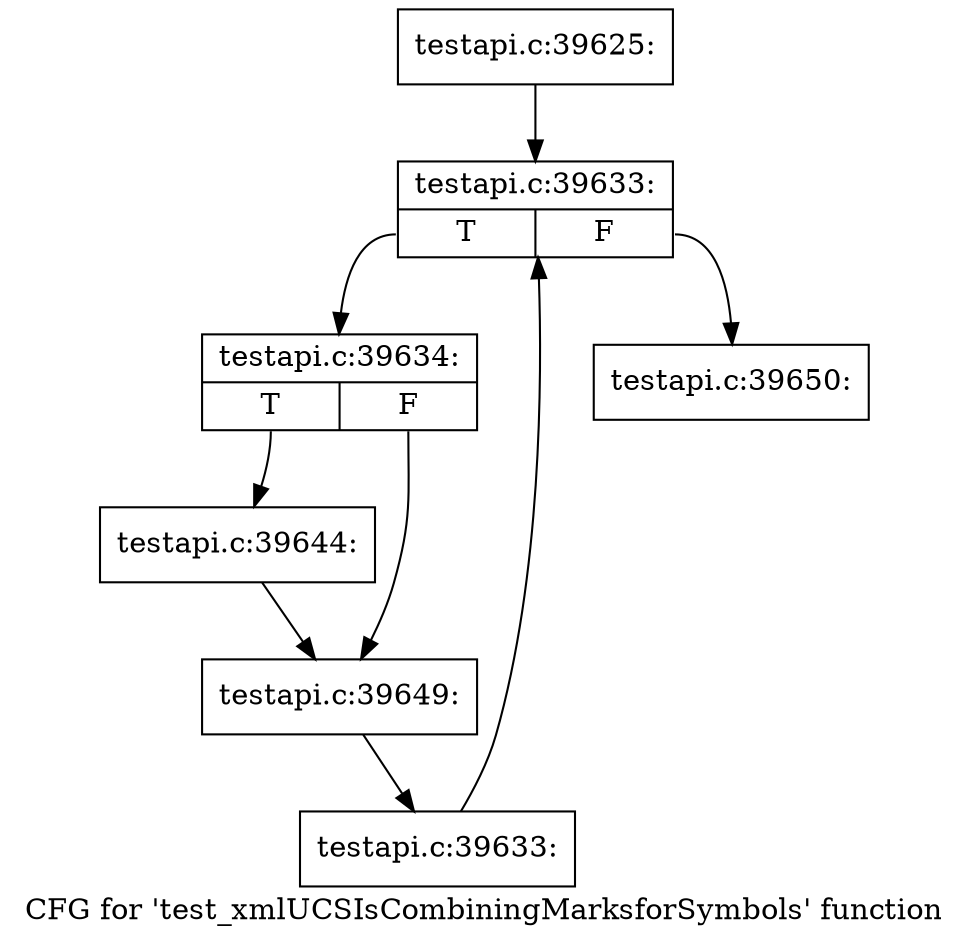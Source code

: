 digraph "CFG for 'test_xmlUCSIsCombiningMarksforSymbols' function" {
	label="CFG for 'test_xmlUCSIsCombiningMarksforSymbols' function";

	Node0x567a2a0 [shape=record,label="{testapi.c:39625:}"];
	Node0x567a2a0 -> Node0x5681d20;
	Node0x5681d20 [shape=record,label="{testapi.c:39633:|{<s0>T|<s1>F}}"];
	Node0x5681d20:s0 -> Node0x5682000;
	Node0x5681d20:s1 -> Node0x5681b80;
	Node0x5682000 [shape=record,label="{testapi.c:39634:|{<s0>T|<s1>F}}"];
	Node0x5682000:s0 -> Node0x5682e60;
	Node0x5682000:s1 -> Node0x5683630;
	Node0x5682e60 [shape=record,label="{testapi.c:39644:}"];
	Node0x5682e60 -> Node0x5683630;
	Node0x5683630 [shape=record,label="{testapi.c:39649:}"];
	Node0x5683630 -> Node0x5681f70;
	Node0x5681f70 [shape=record,label="{testapi.c:39633:}"];
	Node0x5681f70 -> Node0x5681d20;
	Node0x5681b80 [shape=record,label="{testapi.c:39650:}"];
}
